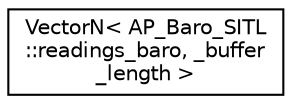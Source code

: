 digraph "Graphical Class Hierarchy"
{
 // INTERACTIVE_SVG=YES
  edge [fontname="Helvetica",fontsize="10",labelfontname="Helvetica",labelfontsize="10"];
  node [fontname="Helvetica",fontsize="10",shape=record];
  rankdir="LR";
  Node1 [label="VectorN\< AP_Baro_SITL\l::readings_baro, _buffer\l_length \>",height=0.2,width=0.4,color="black", fillcolor="white", style="filled",URL="$classVectorN.html"];
}
